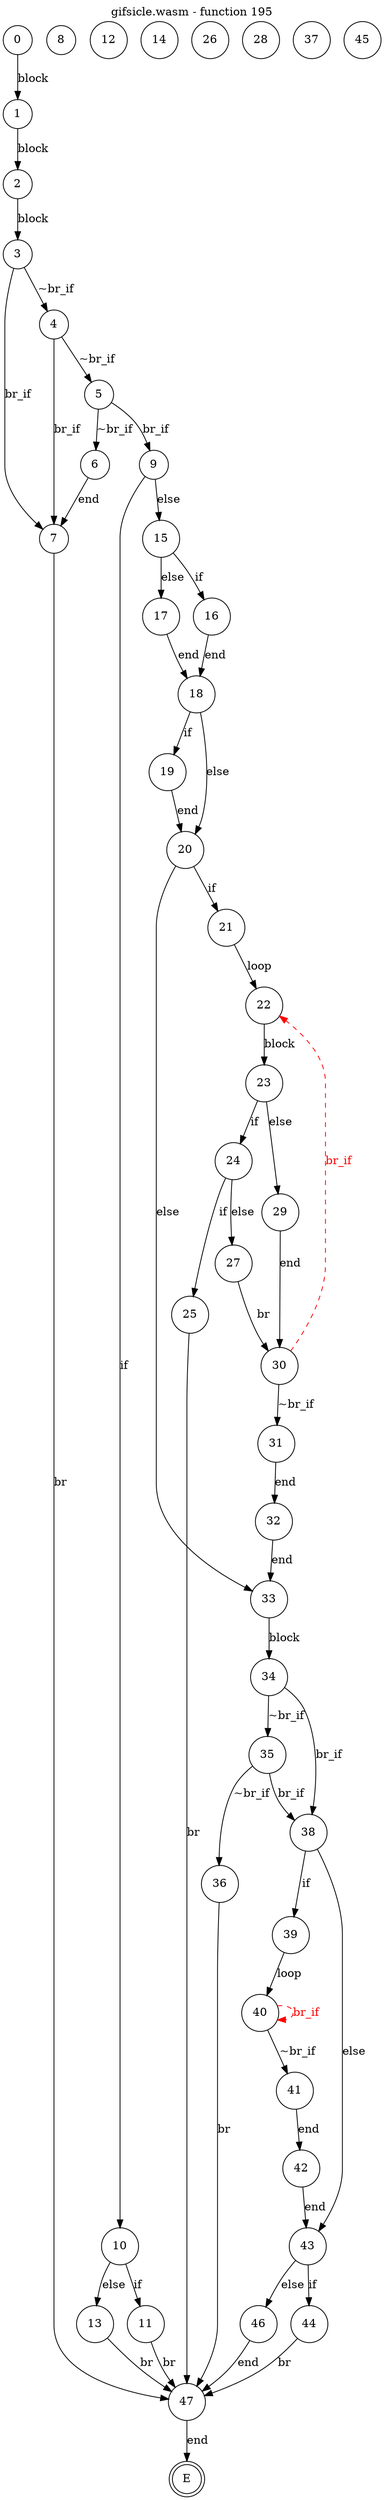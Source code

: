 digraph finite_state_machine {
    label = "gifsicle.wasm - function 195"
    labelloc =  t
    labelfontsize = 16
    labelfontcolor = black
    labelfontname = "Helvetica"
    node [shape = doublecircle]; E ;
node [shape=circle, fontcolor=black, style="", label="0"]0
node [shape=circle, fontcolor=black, style="", label="1"]1
node [shape=circle, fontcolor=black, style="", label="2"]2
node [shape=circle, fontcolor=black, style="", label="3"]3
node [shape=circle, fontcolor=black, style="", label="4"]4
node [shape=circle, fontcolor=black, style="", label="5"]5
node [shape=circle, fontcolor=black, style="", label="6"]6
node [shape=circle, fontcolor=black, style="", label="7"]7
node [shape=circle, fontcolor=black, style="", label="8"]8
node [shape=circle, fontcolor=black, style="", label="9"]9
node [shape=circle, fontcolor=black, style="", label="10"]10
node [shape=circle, fontcolor=black, style="", label="11"]11
node [shape=circle, fontcolor=black, style="", label="12"]12
node [shape=circle, fontcolor=black, style="", label="13"]13
node [shape=circle, fontcolor=black, style="", label="14"]14
node [shape=circle, fontcolor=black, style="", label="15"]15
node [shape=circle, fontcolor=black, style="", label="16"]16
node [shape=circle, fontcolor=black, style="", label="17"]17
node [shape=circle, fontcolor=black, style="", label="18"]18
node [shape=circle, fontcolor=black, style="", label="19"]19
node [shape=circle, fontcolor=black, style="", label="20"]20
node [shape=circle, fontcolor=black, style="", label="21"]21
node [shape=circle, fontcolor=black, style="", label="22"]22
node [shape=circle, fontcolor=black, style="", label="23"]23
node [shape=circle, fontcolor=black, style="", label="24"]24
node [shape=circle, fontcolor=black, style="", label="25"]25
node [shape=circle, fontcolor=black, style="", label="26"]26
node [shape=circle, fontcolor=black, style="", label="27"]27
node [shape=circle, fontcolor=black, style="", label="28"]28
node [shape=circle, fontcolor=black, style="", label="29"]29
node [shape=circle, fontcolor=black, style="", label="30"]30
node [shape=circle, fontcolor=black, style="", label="31"]31
node [shape=circle, fontcolor=black, style="", label="32"]32
node [shape=circle, fontcolor=black, style="", label="33"]33
node [shape=circle, fontcolor=black, style="", label="34"]34
node [shape=circle, fontcolor=black, style="", label="35"]35
node [shape=circle, fontcolor=black, style="", label="36"]36
node [shape=circle, fontcolor=black, style="", label="37"]37
node [shape=circle, fontcolor=black, style="", label="38"]38
node [shape=circle, fontcolor=black, style="", label="39"]39
node [shape=circle, fontcolor=black, style="", label="40"]40
node [shape=circle, fontcolor=black, style="", label="41"]41
node [shape=circle, fontcolor=black, style="", label="42"]42
node [shape=circle, fontcolor=black, style="", label="43"]43
node [shape=circle, fontcolor=black, style="", label="44"]44
node [shape=circle, fontcolor=black, style="", label="45"]45
node [shape=circle, fontcolor=black, style="", label="46"]46
node [shape=circle, fontcolor=black, style="", label="47"]47
node [shape=circle, fontcolor=black, style="", label="E"]E
    0 -> 1[label="block"];
    1 -> 2[label="block"];
    2 -> 3[label="block"];
    3 -> 4[label="~br_if"];
    3 -> 7[label="br_if"];
    4 -> 5[label="~br_if"];
    4 -> 7[label="br_if"];
    5 -> 6[label="~br_if"];
    5 -> 9[label="br_if"];
    6 -> 7[label="end"];
    7 -> 47[label="br"];
    9 -> 10[label="if"];
    9 -> 15[label="else"];
    10 -> 11[label="if"];
    10 -> 13[label="else"];
    11 -> 47[label="br"];
    13 -> 47[label="br"];
    15 -> 16[label="if"];
    15 -> 17[label="else"];
    16 -> 18[label="end"];
    17 -> 18[label="end"];
    18 -> 19[label="if"];
    18 -> 20[label="else"];
    19 -> 20[label="end"];
    20 -> 21[label="if"];
    20 -> 33[label="else"];
    21 -> 22[label="loop"];
    22 -> 23[label="block"];
    23 -> 24[label="if"];
    23 -> 29[label="else"];
    24 -> 25[label="if"];
    24 -> 27[label="else"];
    25 -> 47[label="br"];
    27 -> 30[label="br"];
    29 -> 30[label="end"];
    30 -> 31[label="~br_if"];
    30 -> 22[style="dashed" color="red" fontcolor="red" label="br_if"];
    31 -> 32[label="end"];
    32 -> 33[label="end"];
    33 -> 34[label="block"];
    34 -> 35[label="~br_if"];
    34 -> 38[label="br_if"];
    35 -> 36[label="~br_if"];
    35 -> 38[label="br_if"];
    36 -> 47[label="br"];
    38 -> 39[label="if"];
    38 -> 43[label="else"];
    39 -> 40[label="loop"];
    40 -> 41[label="~br_if"];
    40 -> 40[style="dashed" color="red" fontcolor="red" label="br_if"];
    41 -> 42[label="end"];
    42 -> 43[label="end"];
    43 -> 44[label="if"];
    43 -> 46[label="else"];
    44 -> 47[label="br"];
    46 -> 47[label="end"];
    47 -> E[label="end"];
}
